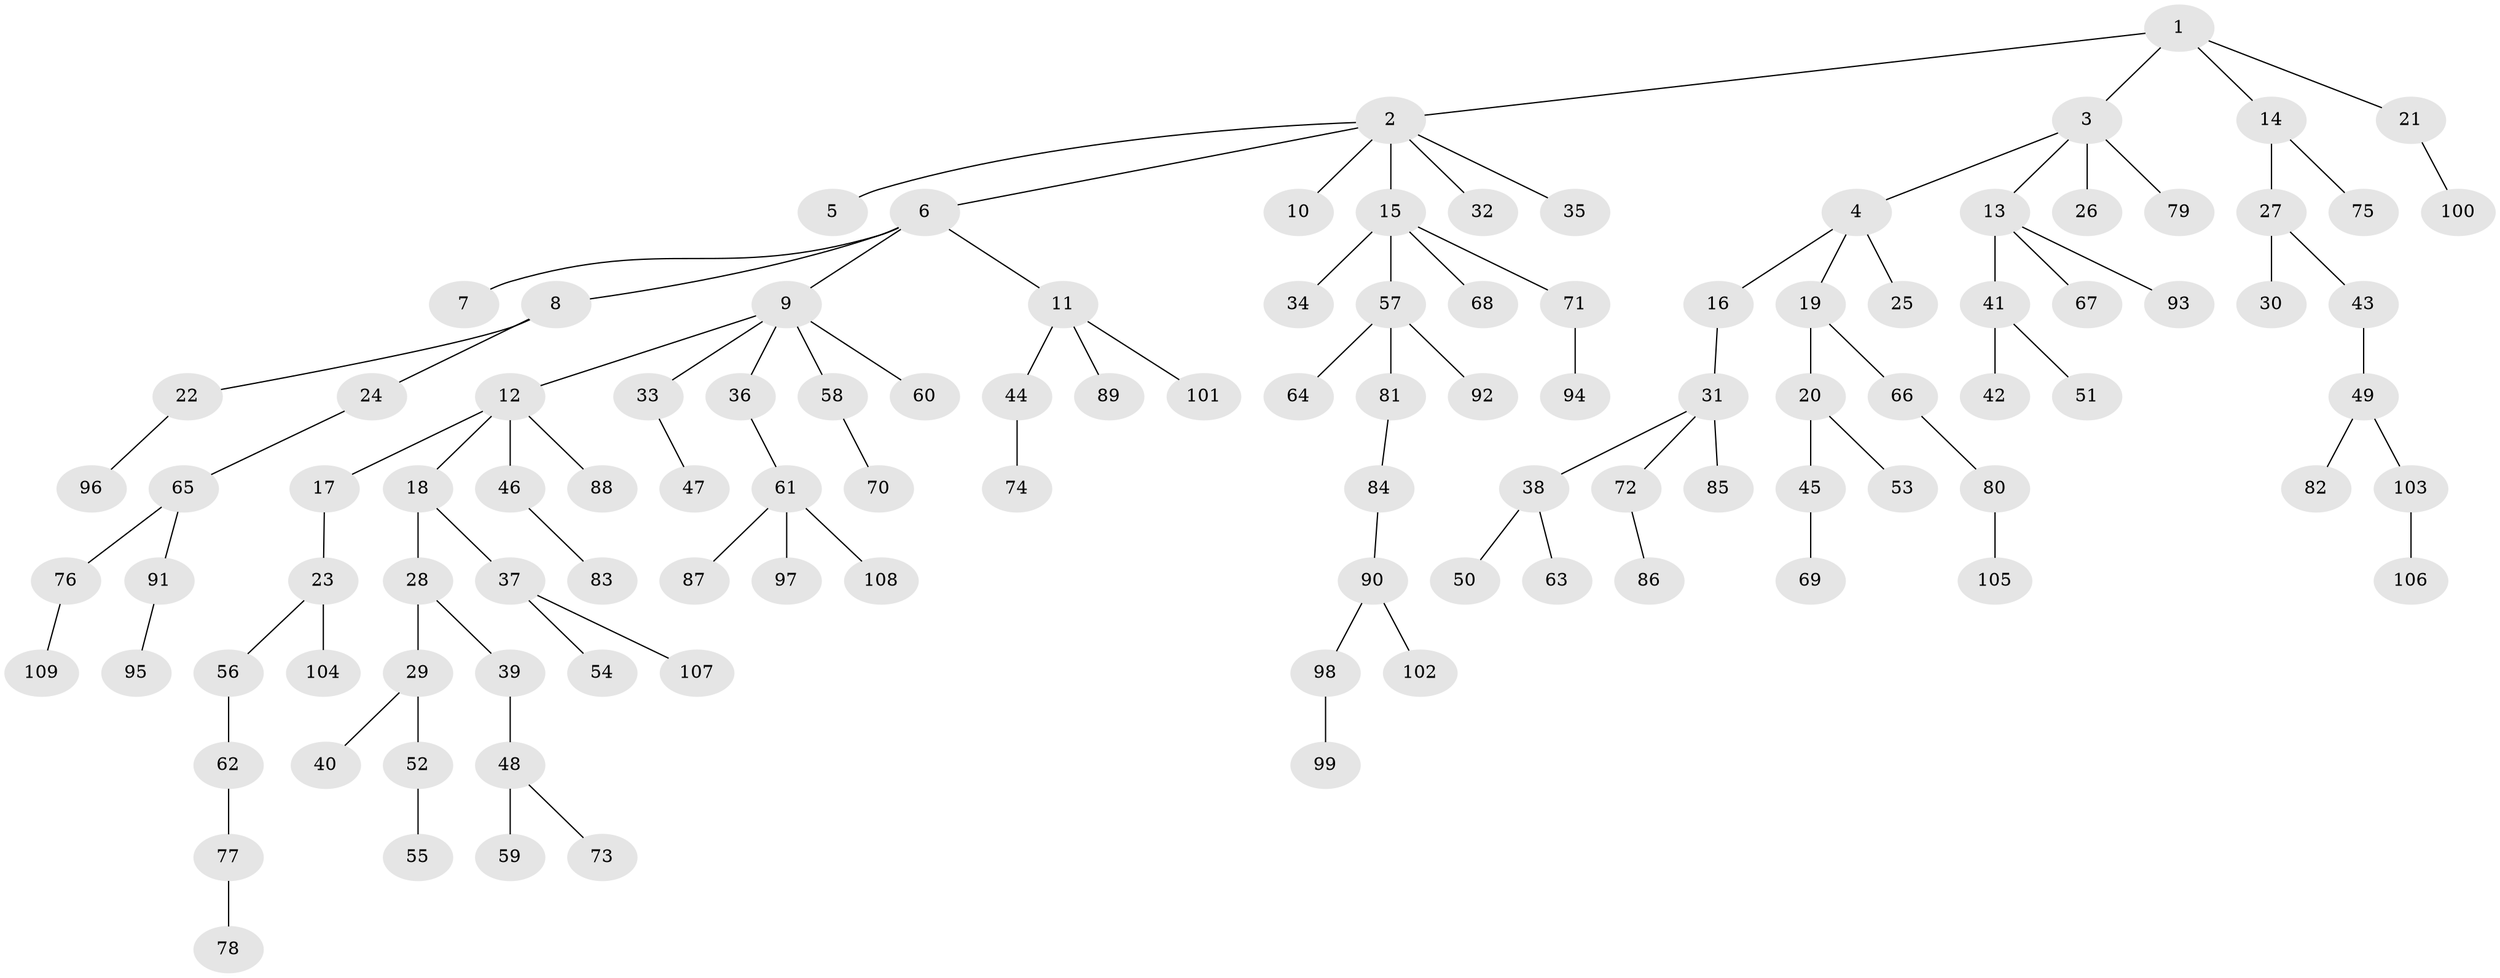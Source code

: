 // Generated by graph-tools (version 1.1) at 2025/02/03/09/25 03:02:28]
// undirected, 109 vertices, 108 edges
graph export_dot {
graph [start="1"]
  node [color=gray90,style=filled];
  1;
  2;
  3;
  4;
  5;
  6;
  7;
  8;
  9;
  10;
  11;
  12;
  13;
  14;
  15;
  16;
  17;
  18;
  19;
  20;
  21;
  22;
  23;
  24;
  25;
  26;
  27;
  28;
  29;
  30;
  31;
  32;
  33;
  34;
  35;
  36;
  37;
  38;
  39;
  40;
  41;
  42;
  43;
  44;
  45;
  46;
  47;
  48;
  49;
  50;
  51;
  52;
  53;
  54;
  55;
  56;
  57;
  58;
  59;
  60;
  61;
  62;
  63;
  64;
  65;
  66;
  67;
  68;
  69;
  70;
  71;
  72;
  73;
  74;
  75;
  76;
  77;
  78;
  79;
  80;
  81;
  82;
  83;
  84;
  85;
  86;
  87;
  88;
  89;
  90;
  91;
  92;
  93;
  94;
  95;
  96;
  97;
  98;
  99;
  100;
  101;
  102;
  103;
  104;
  105;
  106;
  107;
  108;
  109;
  1 -- 2;
  1 -- 3;
  1 -- 14;
  1 -- 21;
  2 -- 5;
  2 -- 6;
  2 -- 10;
  2 -- 15;
  2 -- 32;
  2 -- 35;
  3 -- 4;
  3 -- 13;
  3 -- 26;
  3 -- 79;
  4 -- 16;
  4 -- 19;
  4 -- 25;
  6 -- 7;
  6 -- 8;
  6 -- 9;
  6 -- 11;
  8 -- 22;
  8 -- 24;
  9 -- 12;
  9 -- 33;
  9 -- 36;
  9 -- 58;
  9 -- 60;
  11 -- 44;
  11 -- 89;
  11 -- 101;
  12 -- 17;
  12 -- 18;
  12 -- 46;
  12 -- 88;
  13 -- 41;
  13 -- 67;
  13 -- 93;
  14 -- 27;
  14 -- 75;
  15 -- 34;
  15 -- 57;
  15 -- 68;
  15 -- 71;
  16 -- 31;
  17 -- 23;
  18 -- 28;
  18 -- 37;
  19 -- 20;
  19 -- 66;
  20 -- 45;
  20 -- 53;
  21 -- 100;
  22 -- 96;
  23 -- 56;
  23 -- 104;
  24 -- 65;
  27 -- 30;
  27 -- 43;
  28 -- 29;
  28 -- 39;
  29 -- 40;
  29 -- 52;
  31 -- 38;
  31 -- 72;
  31 -- 85;
  33 -- 47;
  36 -- 61;
  37 -- 54;
  37 -- 107;
  38 -- 50;
  38 -- 63;
  39 -- 48;
  41 -- 42;
  41 -- 51;
  43 -- 49;
  44 -- 74;
  45 -- 69;
  46 -- 83;
  48 -- 59;
  48 -- 73;
  49 -- 82;
  49 -- 103;
  52 -- 55;
  56 -- 62;
  57 -- 64;
  57 -- 81;
  57 -- 92;
  58 -- 70;
  61 -- 87;
  61 -- 97;
  61 -- 108;
  62 -- 77;
  65 -- 76;
  65 -- 91;
  66 -- 80;
  71 -- 94;
  72 -- 86;
  76 -- 109;
  77 -- 78;
  80 -- 105;
  81 -- 84;
  84 -- 90;
  90 -- 98;
  90 -- 102;
  91 -- 95;
  98 -- 99;
  103 -- 106;
}

